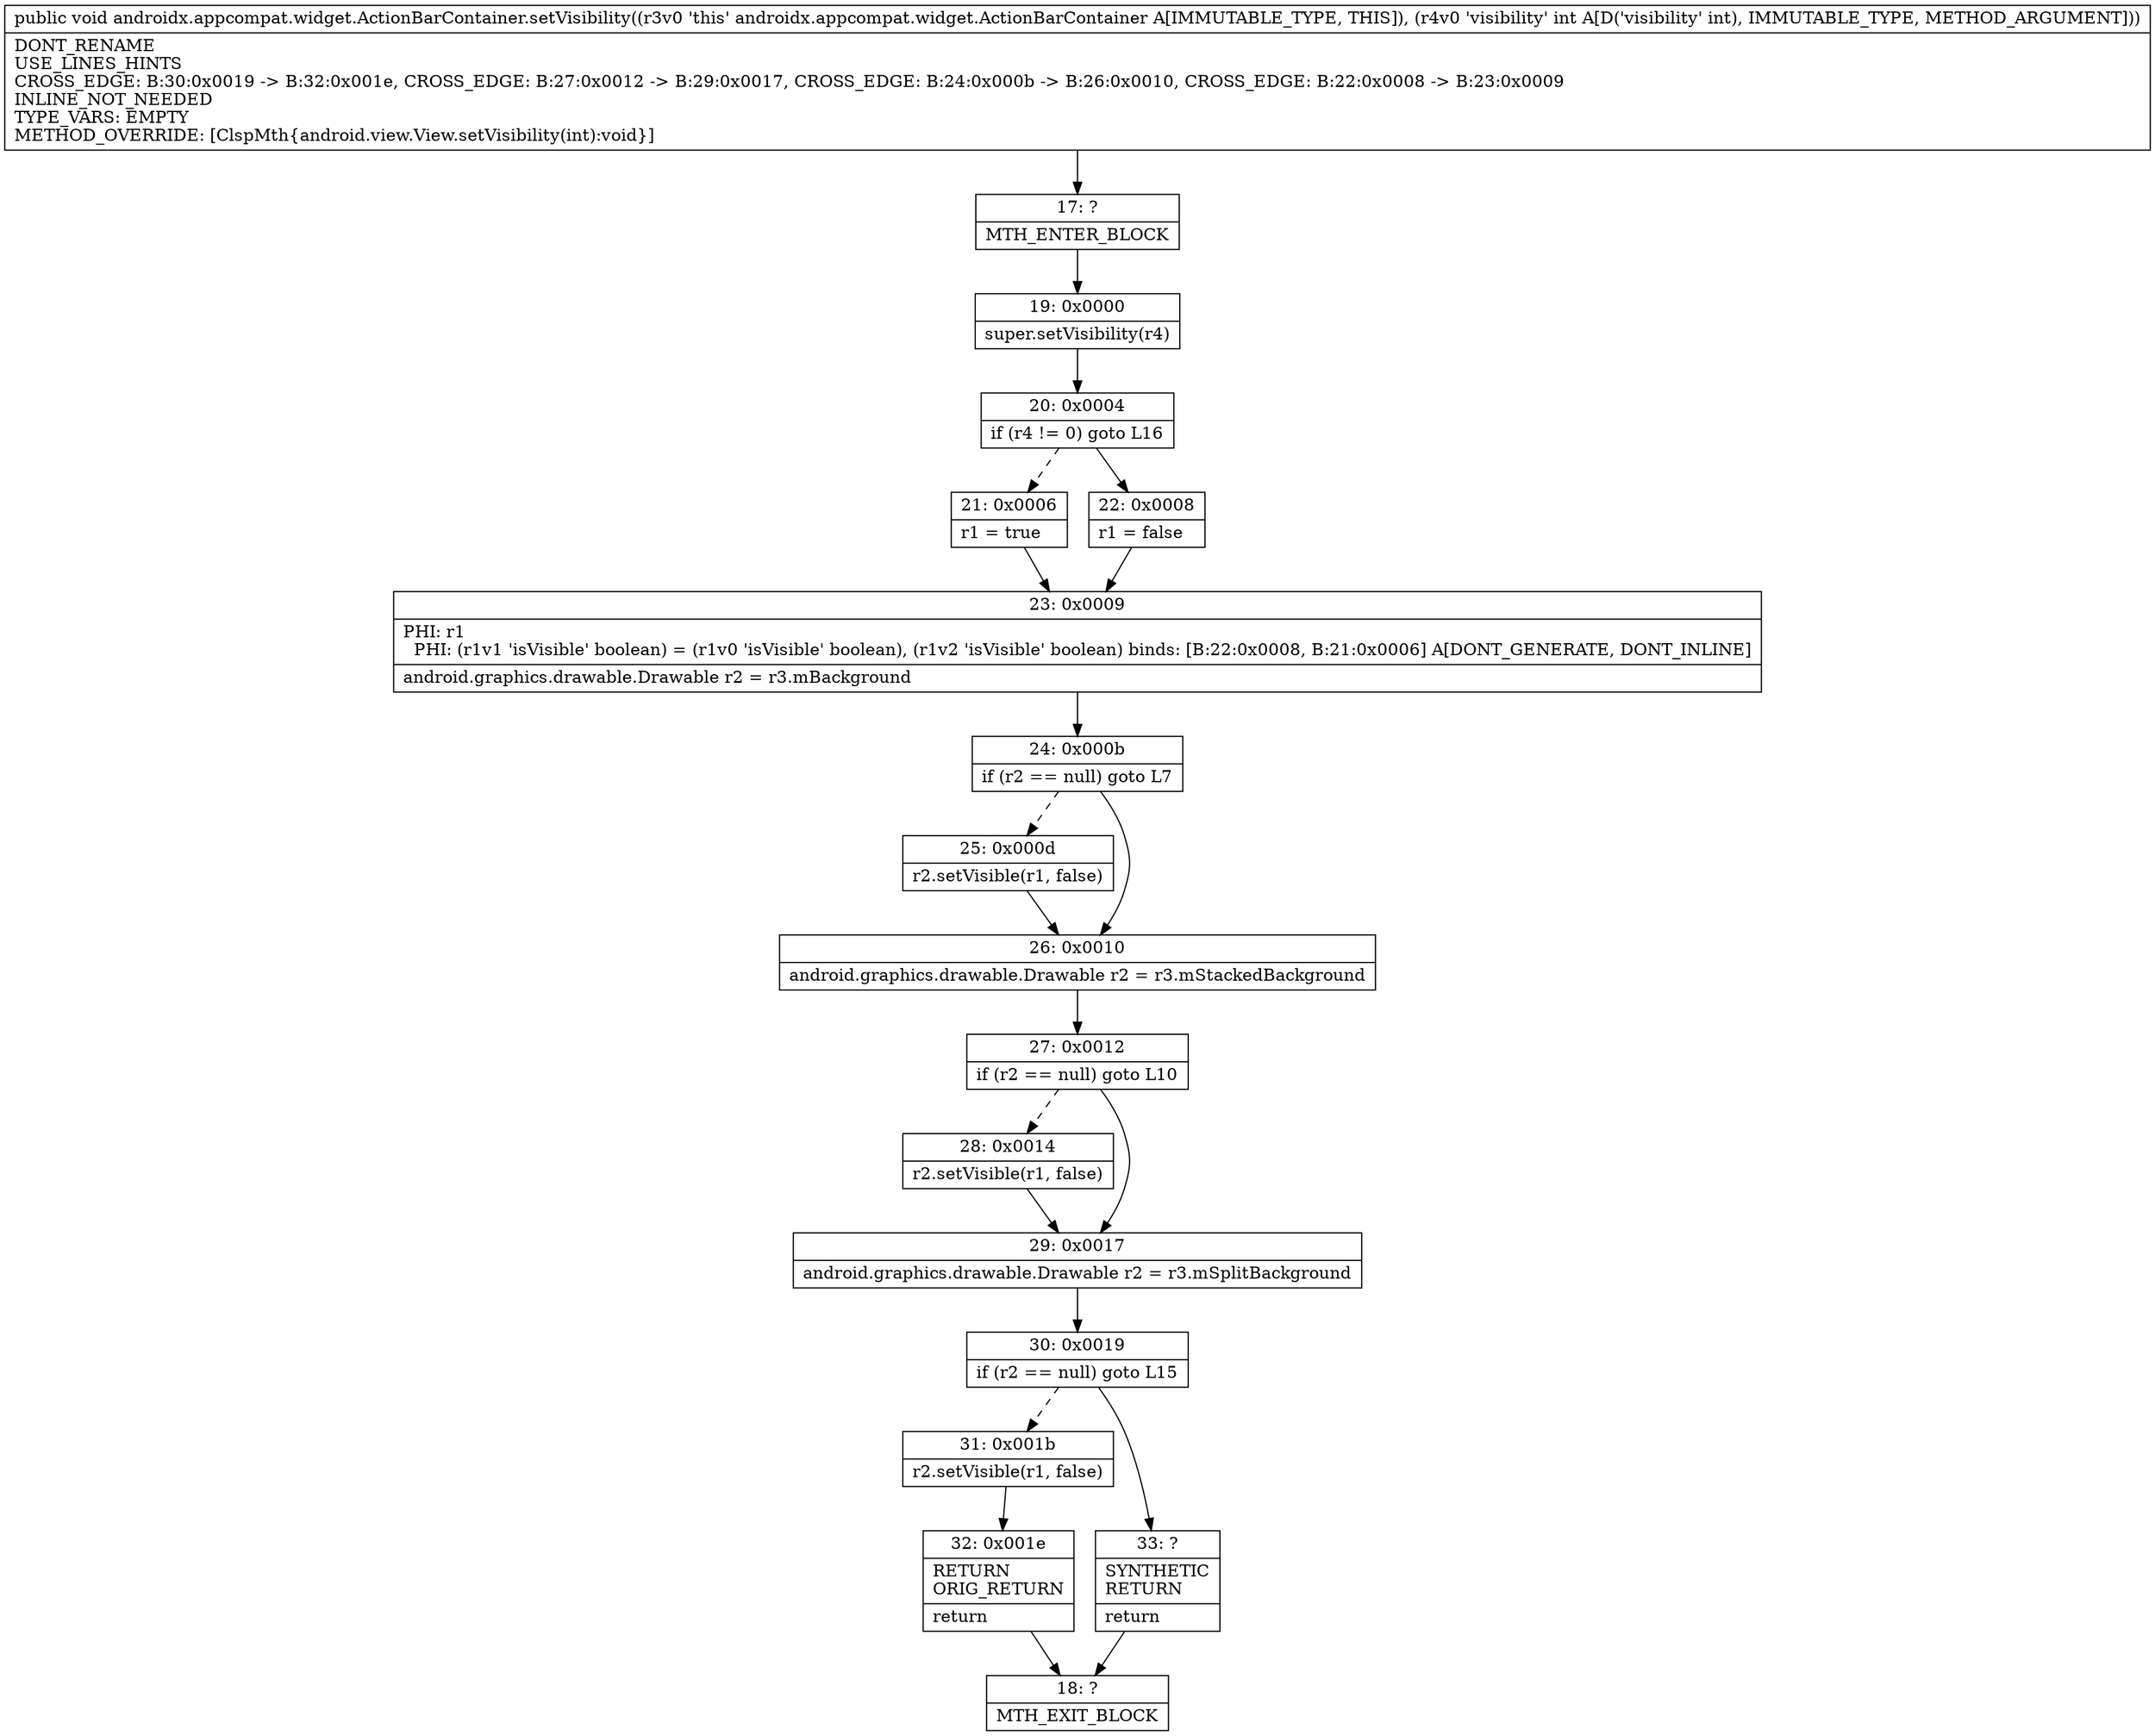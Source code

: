 digraph "CFG forandroidx.appcompat.widget.ActionBarContainer.setVisibility(I)V" {
Node_17 [shape=record,label="{17\:\ ?|MTH_ENTER_BLOCK\l}"];
Node_19 [shape=record,label="{19\:\ 0x0000|super.setVisibility(r4)\l}"];
Node_20 [shape=record,label="{20\:\ 0x0004|if (r4 != 0) goto L16\l}"];
Node_21 [shape=record,label="{21\:\ 0x0006|r1 = true\l}"];
Node_23 [shape=record,label="{23\:\ 0x0009|PHI: r1 \l  PHI: (r1v1 'isVisible' boolean) = (r1v0 'isVisible' boolean), (r1v2 'isVisible' boolean) binds: [B:22:0x0008, B:21:0x0006] A[DONT_GENERATE, DONT_INLINE]\l|android.graphics.drawable.Drawable r2 = r3.mBackground\l}"];
Node_24 [shape=record,label="{24\:\ 0x000b|if (r2 == null) goto L7\l}"];
Node_25 [shape=record,label="{25\:\ 0x000d|r2.setVisible(r1, false)\l}"];
Node_26 [shape=record,label="{26\:\ 0x0010|android.graphics.drawable.Drawable r2 = r3.mStackedBackground\l}"];
Node_27 [shape=record,label="{27\:\ 0x0012|if (r2 == null) goto L10\l}"];
Node_28 [shape=record,label="{28\:\ 0x0014|r2.setVisible(r1, false)\l}"];
Node_29 [shape=record,label="{29\:\ 0x0017|android.graphics.drawable.Drawable r2 = r3.mSplitBackground\l}"];
Node_30 [shape=record,label="{30\:\ 0x0019|if (r2 == null) goto L15\l}"];
Node_31 [shape=record,label="{31\:\ 0x001b|r2.setVisible(r1, false)\l}"];
Node_32 [shape=record,label="{32\:\ 0x001e|RETURN\lORIG_RETURN\l|return\l}"];
Node_18 [shape=record,label="{18\:\ ?|MTH_EXIT_BLOCK\l}"];
Node_33 [shape=record,label="{33\:\ ?|SYNTHETIC\lRETURN\l|return\l}"];
Node_22 [shape=record,label="{22\:\ 0x0008|r1 = false\l}"];
MethodNode[shape=record,label="{public void androidx.appcompat.widget.ActionBarContainer.setVisibility((r3v0 'this' androidx.appcompat.widget.ActionBarContainer A[IMMUTABLE_TYPE, THIS]), (r4v0 'visibility' int A[D('visibility' int), IMMUTABLE_TYPE, METHOD_ARGUMENT]))  | DONT_RENAME\lUSE_LINES_HINTS\lCROSS_EDGE: B:30:0x0019 \-\> B:32:0x001e, CROSS_EDGE: B:27:0x0012 \-\> B:29:0x0017, CROSS_EDGE: B:24:0x000b \-\> B:26:0x0010, CROSS_EDGE: B:22:0x0008 \-\> B:23:0x0009\lINLINE_NOT_NEEDED\lTYPE_VARS: EMPTY\lMETHOD_OVERRIDE: [ClspMth\{android.view.View.setVisibility(int):void\}]\l}"];
MethodNode -> Node_17;Node_17 -> Node_19;
Node_19 -> Node_20;
Node_20 -> Node_21[style=dashed];
Node_20 -> Node_22;
Node_21 -> Node_23;
Node_23 -> Node_24;
Node_24 -> Node_25[style=dashed];
Node_24 -> Node_26;
Node_25 -> Node_26;
Node_26 -> Node_27;
Node_27 -> Node_28[style=dashed];
Node_27 -> Node_29;
Node_28 -> Node_29;
Node_29 -> Node_30;
Node_30 -> Node_31[style=dashed];
Node_30 -> Node_33;
Node_31 -> Node_32;
Node_32 -> Node_18;
Node_33 -> Node_18;
Node_22 -> Node_23;
}

